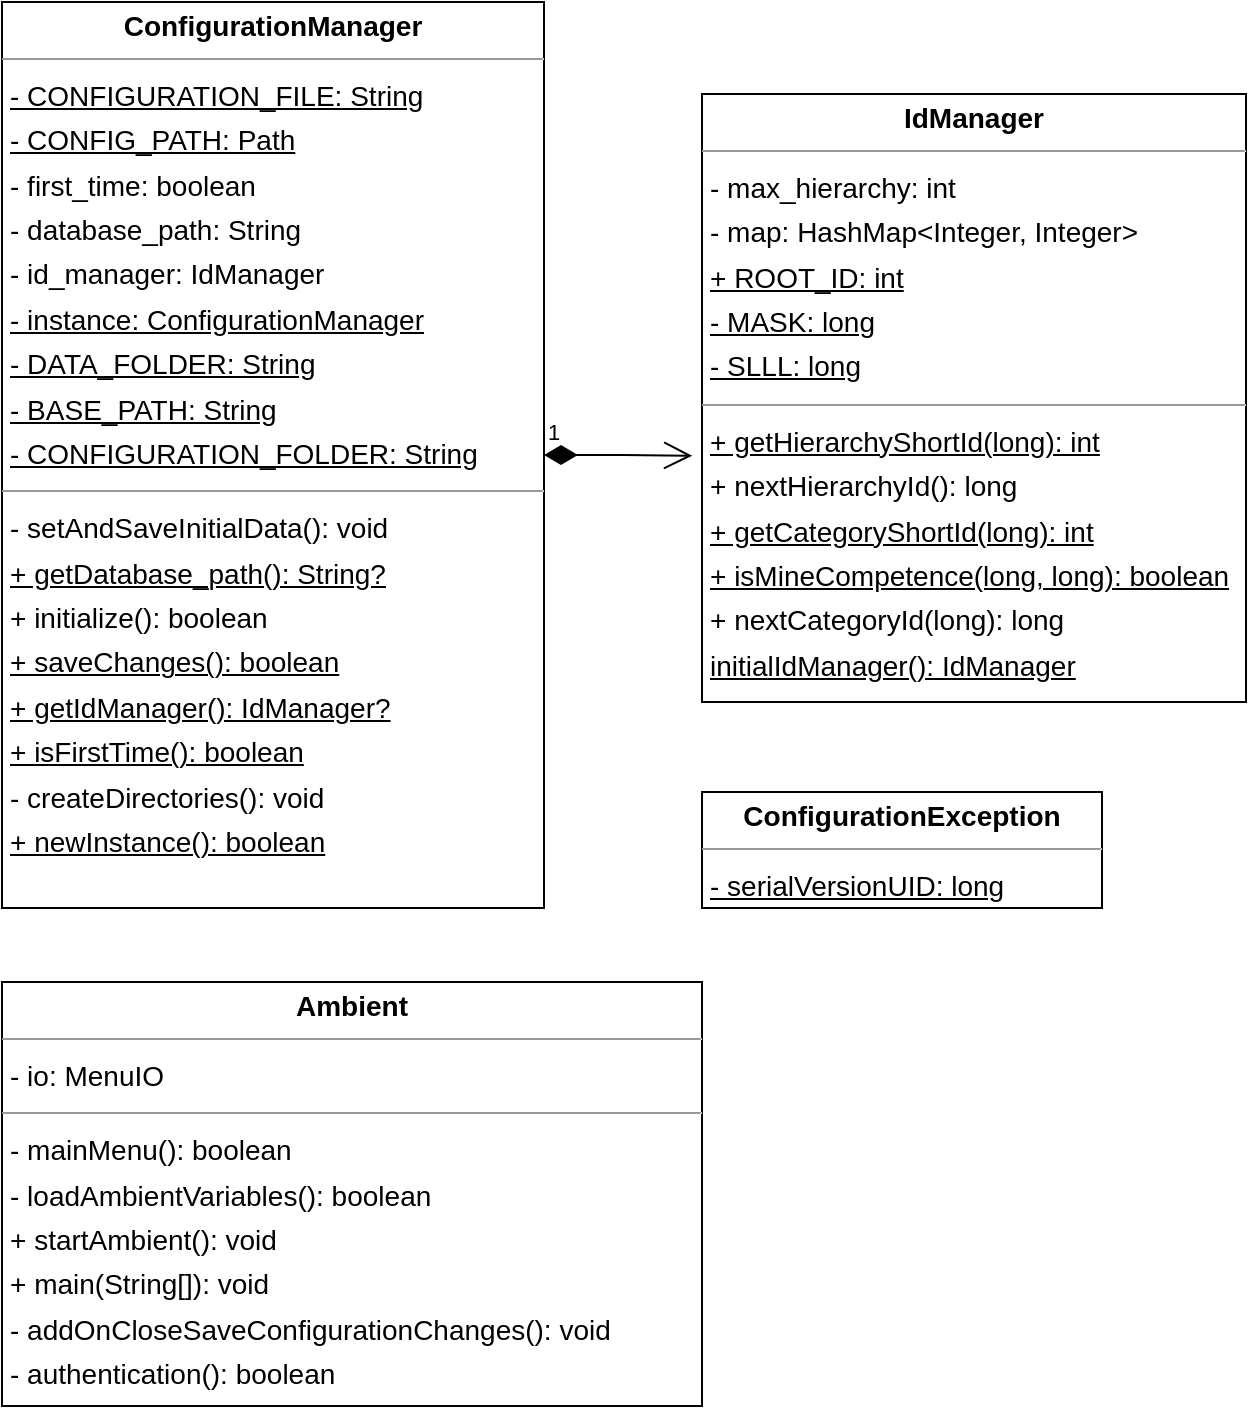 <mxfile version="18.1.3" type="device"><diagram id="kTcNi8bq6GXtIWrhWk5z" name="Pagina-1"><mxGraphModel dx="1678" dy="1137" grid="1" gridSize="10" guides="1" tooltips="1" connect="1" arrows="1" fold="1" page="0" pageScale="1" pageWidth="827" pageHeight="1169" background="none" math="0" shadow="0"><root><mxCell id="0"/><mxCell id="1" parent="0"/><mxCell id="node2" value="&lt;p style=&quot;margin:0px;margin-top:4px;text-align:center;&quot;&gt;&lt;b&gt;Ambient&lt;/b&gt;&lt;/p&gt;&lt;hr size=&quot;1&quot;&gt;&lt;p style=&quot;margin:0 0 0 4px;line-height:1.6;&quot;&gt;- io: MenuIO&lt;/p&gt;&lt;hr size=&quot;1&quot;&gt;&lt;p style=&quot;margin:0 0 0 4px;line-height:1.6;&quot;&gt;- mainMenu(): boolean&lt;br&gt;- loadAmbientVariables(): boolean&lt;br&gt;+ startAmbient(): void&lt;br&gt;+ main(String[]): void&lt;br&gt;- addOnCloseSaveConfigurationChanges(): void&lt;br&gt;- authentication(): boolean&lt;/p&gt;" style="verticalAlign=top;align=left;overflow=fill;fontSize=14;fontFamily=Helvetica;html=1;rounded=0;shadow=0;comic=0;labelBackgroundColor=none;strokeWidth=1;" parent="1" vertex="1"><mxGeometry x="-190" y="240" width="350" height="212" as="geometry"/></mxCell><mxCell id="node0" value="&lt;p style=&quot;margin:0px;margin-top:4px;text-align:center;&quot;&gt;&lt;b&gt;ConfigurationException&lt;/b&gt;&lt;/p&gt;&lt;hr size=&quot;1&quot;&gt;&lt;p style=&quot;margin:0 0 0 4px;line-height:1.6;&quot;&gt;&lt;u&gt;- serialVersionUID: long&lt;/u&gt;&lt;/p&gt;" style="verticalAlign=top;align=left;overflow=fill;fontSize=14;fontFamily=Helvetica;html=1;rounded=0;shadow=0;comic=0;labelBackgroundColor=none;strokeWidth=1;" parent="1" vertex="1"><mxGeometry x="160" y="145" width="200" height="58" as="geometry"/></mxCell><mxCell id="node1" value="&lt;p style=&quot;margin:0px;margin-top:4px;text-align:center;&quot;&gt;&lt;b&gt;ConfigurationManager&lt;/b&gt;&lt;/p&gt;&lt;hr size=&quot;1&quot;&gt;&lt;p style=&quot;margin:0 0 0 4px;line-height:1.6;&quot;&gt;&lt;u&gt;- CONFIGURATION_FILE: String&lt;br&gt;- CONFIG_PATH: Path&lt;/u&gt;&lt;br&gt;- first_time: boolean&lt;br&gt;- database_path: String&lt;br&gt;- id_manager: IdManager&lt;br&gt;&lt;u&gt;- instance: ConfigurationManager&lt;/u&gt;&lt;br&gt;&lt;u&gt;- DATA_FOLDER: String&lt;br&gt;- BASE_PATH: String&lt;br&gt;- CONFIGURATION_FOLDER: String&lt;/u&gt;&lt;/p&gt;&lt;hr size=&quot;1&quot;&gt;&lt;p style=&quot;margin:0 0 0 4px;line-height:1.6;&quot;&gt;- setAndSaveInitialData(): void&lt;br&gt;&lt;u&gt;+ getDatabase_path(): String?&lt;/u&gt;&lt;br&gt;+ initialize(): boolean&lt;br&gt;&lt;u&gt;+ saveChanges(): boolean&lt;/u&gt;&lt;br&gt;&lt;u&gt;+ getIdManager(): IdManager?&lt;/u&gt;&lt;br&gt;&lt;u&gt;+ isFirstTime(): boolean&lt;/u&gt;&lt;br&gt;- createDirectories(): void&lt;br&gt;&lt;u&gt;+ newInstance(): boolean&lt;/u&gt;&lt;/p&gt;" style="verticalAlign=top;align=left;overflow=fill;fontSize=14;fontFamily=Helvetica;html=1;rounded=0;shadow=0;comic=0;labelBackgroundColor=none;strokeWidth=1;" parent="1" vertex="1"><mxGeometry x="-190" y="-250" width="271" height="453" as="geometry"/></mxCell><mxCell id="node3" value="&lt;p style=&quot;margin:0px;margin-top:4px;text-align:center;&quot;&gt;&lt;b&gt;IdManager&lt;/b&gt;&lt;/p&gt;&lt;hr size=&quot;1&quot;&gt;&lt;p style=&quot;margin:0 0 0 4px;line-height:1.6;&quot;&gt;- max_hierarchy: int&lt;br&gt;- map: HashMap&amp;lt;Integer, Integer&amp;gt;&lt;br&gt;&lt;u&gt;+ ROOT_ID: int&lt;/u&gt;&lt;br&gt;&lt;u&gt;- MASK: long&lt;/u&gt;&lt;br&gt;&lt;u&gt;- SLLL: long&lt;/u&gt;&lt;/p&gt;&lt;hr size=&quot;1&quot;&gt;&lt;p style=&quot;margin:0 0 0 4px;line-height:1.6;&quot;&gt;&lt;u&gt;+ getHierarchyShortId(long): int&lt;/u&gt;&lt;br&gt;+ nextHierarchyId(): long&lt;br&gt;&lt;u&gt;+ getCategoryShortId(long): int&lt;/u&gt;&lt;br&gt;&lt;u&gt;+ isMineCompetence(long, long): boolean&lt;/u&gt;&lt;br&gt;+ nextCategoryId(long): long&lt;br&gt;&lt;u&gt;initialIdManager(): IdManager&lt;/u&gt;&lt;/p&gt;" style="verticalAlign=top;align=left;overflow=fill;fontSize=14;fontFamily=Helvetica;html=1;rounded=0;shadow=0;comic=0;labelBackgroundColor=none;strokeWidth=1;" parent="1" vertex="1"><mxGeometry x="160" y="-204" width="272" height="304" as="geometry"/></mxCell><mxCell id="aUuGqYW5LSeF1Hh1qIe5-1" value="1" style="endArrow=open;html=1;endSize=12;startArrow=diamondThin;startSize=14;startFill=1;edgeStyle=orthogonalEdgeStyle;align=left;verticalAlign=bottom;rounded=0;exitX=1;exitY=0.5;exitDx=0;exitDy=0;entryX=-0.018;entryY=0.595;entryDx=0;entryDy=0;entryPerimeter=0;" edge="1" parent="1" source="node1" target="node3"><mxGeometry x="-1" y="3" relative="1" as="geometry"><mxPoint y="40" as="sourcePoint"/><mxPoint x="160" y="40" as="targetPoint"/></mxGeometry></mxCell></root></mxGraphModel></diagram></mxfile>